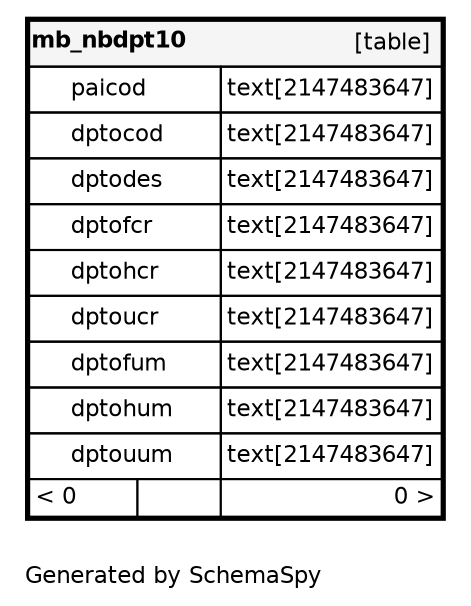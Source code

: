digraph "oneDegreeRelationshipsDiagram" {
  graph [    rankdir="RL"    bgcolor="#ffffff"    label="\nGenerated by SchemaSpy"    labeljust="l"    nodesep="0.18"    ranksep="0.46"    fontname="Helvetica"    fontsize="11"    ration="compress"  ];  node [    fontname="Helvetica"    fontsize="11"    shape="plaintext"  ];  edge [    arrowsize="0.8"  ];
  "mb_nbdpt10" [
   label=<
    <TABLE BORDER="2" CELLBORDER="1" CELLSPACING="0" BGCOLOR="#ffffff">
      <TR><TD COLSPAN="4"  BGCOLOR="#f5f5f5"><TABLE BORDER="0" CELLSPACING="0"><TR><TD ALIGN="LEFT" FIXEDSIZE="TRUE" WIDTH="71" HEIGHT="16"><B>mb_nbdpt10</B></TD><TD ALIGN="RIGHT">[table]</TD></TR></TABLE></TD></TR>
      <TR><TD PORT="paicod" COLSPAN="2" ALIGN="LEFT"><TABLE BORDER="0" CELLSPACING="0" ALIGN="LEFT"><TR ALIGN="LEFT"><TD ALIGN="LEFT" FIXEDSIZE="TRUE" WIDTH="15" HEIGHT="16"></TD><TD ALIGN="LEFT" FIXEDSIZE="TRUE" WIDTH="71" HEIGHT="16">paicod</TD></TR></TABLE></TD><TD PORT="paicod.type" ALIGN="LEFT">text[2147483647]</TD></TR>
      <TR><TD PORT="dptocod" COLSPAN="2" ALIGN="LEFT"><TABLE BORDER="0" CELLSPACING="0" ALIGN="LEFT"><TR ALIGN="LEFT"><TD ALIGN="LEFT" FIXEDSIZE="TRUE" WIDTH="15" HEIGHT="16"></TD><TD ALIGN="LEFT" FIXEDSIZE="TRUE" WIDTH="71" HEIGHT="16">dptocod</TD></TR></TABLE></TD><TD PORT="dptocod.type" ALIGN="LEFT">text[2147483647]</TD></TR>
      <TR><TD PORT="dptodes" COLSPAN="2" ALIGN="LEFT"><TABLE BORDER="0" CELLSPACING="0" ALIGN="LEFT"><TR ALIGN="LEFT"><TD ALIGN="LEFT" FIXEDSIZE="TRUE" WIDTH="15" HEIGHT="16"></TD><TD ALIGN="LEFT" FIXEDSIZE="TRUE" WIDTH="71" HEIGHT="16">dptodes</TD></TR></TABLE></TD><TD PORT="dptodes.type" ALIGN="LEFT">text[2147483647]</TD></TR>
      <TR><TD PORT="dptofcr" COLSPAN="2" ALIGN="LEFT"><TABLE BORDER="0" CELLSPACING="0" ALIGN="LEFT"><TR ALIGN="LEFT"><TD ALIGN="LEFT" FIXEDSIZE="TRUE" WIDTH="15" HEIGHT="16"></TD><TD ALIGN="LEFT" FIXEDSIZE="TRUE" WIDTH="71" HEIGHT="16">dptofcr</TD></TR></TABLE></TD><TD PORT="dptofcr.type" ALIGN="LEFT">text[2147483647]</TD></TR>
      <TR><TD PORT="dptohcr" COLSPAN="2" ALIGN="LEFT"><TABLE BORDER="0" CELLSPACING="0" ALIGN="LEFT"><TR ALIGN="LEFT"><TD ALIGN="LEFT" FIXEDSIZE="TRUE" WIDTH="15" HEIGHT="16"></TD><TD ALIGN="LEFT" FIXEDSIZE="TRUE" WIDTH="71" HEIGHT="16">dptohcr</TD></TR></TABLE></TD><TD PORT="dptohcr.type" ALIGN="LEFT">text[2147483647]</TD></TR>
      <TR><TD PORT="dptoucr" COLSPAN="2" ALIGN="LEFT"><TABLE BORDER="0" CELLSPACING="0" ALIGN="LEFT"><TR ALIGN="LEFT"><TD ALIGN="LEFT" FIXEDSIZE="TRUE" WIDTH="15" HEIGHT="16"></TD><TD ALIGN="LEFT" FIXEDSIZE="TRUE" WIDTH="71" HEIGHT="16">dptoucr</TD></TR></TABLE></TD><TD PORT="dptoucr.type" ALIGN="LEFT">text[2147483647]</TD></TR>
      <TR><TD PORT="dptofum" COLSPAN="2" ALIGN="LEFT"><TABLE BORDER="0" CELLSPACING="0" ALIGN="LEFT"><TR ALIGN="LEFT"><TD ALIGN="LEFT" FIXEDSIZE="TRUE" WIDTH="15" HEIGHT="16"></TD><TD ALIGN="LEFT" FIXEDSIZE="TRUE" WIDTH="71" HEIGHT="16">dptofum</TD></TR></TABLE></TD><TD PORT="dptofum.type" ALIGN="LEFT">text[2147483647]</TD></TR>
      <TR><TD PORT="dptohum" COLSPAN="2" ALIGN="LEFT"><TABLE BORDER="0" CELLSPACING="0" ALIGN="LEFT"><TR ALIGN="LEFT"><TD ALIGN="LEFT" FIXEDSIZE="TRUE" WIDTH="15" HEIGHT="16"></TD><TD ALIGN="LEFT" FIXEDSIZE="TRUE" WIDTH="71" HEIGHT="16">dptohum</TD></TR></TABLE></TD><TD PORT="dptohum.type" ALIGN="LEFT">text[2147483647]</TD></TR>
      <TR><TD PORT="dptouum" COLSPAN="2" ALIGN="LEFT"><TABLE BORDER="0" CELLSPACING="0" ALIGN="LEFT"><TR ALIGN="LEFT"><TD ALIGN="LEFT" FIXEDSIZE="TRUE" WIDTH="15" HEIGHT="16"></TD><TD ALIGN="LEFT" FIXEDSIZE="TRUE" WIDTH="71" HEIGHT="16">dptouum</TD></TR></TABLE></TD><TD PORT="dptouum.type" ALIGN="LEFT">text[2147483647]</TD></TR>
      <TR><TD ALIGN="LEFT" BGCOLOR="#ffffff">&lt; 0</TD><TD ALIGN="RIGHT" BGCOLOR="#ffffff">  </TD><TD ALIGN="RIGHT" BGCOLOR="#ffffff">0 &gt;</TD></TR>
    </TABLE>>
    URL="mb_nbdpt10.html"
    target="_top"
    tooltip="mb_nbdpt10"
  ];
}
